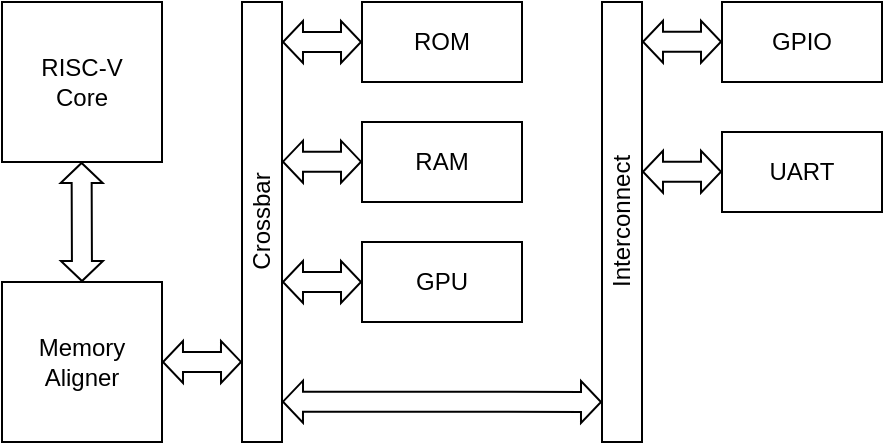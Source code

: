 <mxfile version="21.2.3" type="device">
  <diagram name="Page-1" id="UmiWTSC5wWP8ugJTsHOZ">
    <mxGraphModel dx="819" dy="454" grid="1" gridSize="10" guides="1" tooltips="1" connect="1" arrows="1" fold="1" page="1" pageScale="1" pageWidth="827" pageHeight="1169" math="0" shadow="0">
      <root>
        <mxCell id="0" />
        <mxCell id="1" parent="0" />
        <mxCell id="FHLjFzFh86YU1NFtjN-G-1" value="" style="rounded=0;whiteSpace=wrap;html=1;" parent="1" vertex="1">
          <mxGeometry x="160" y="200" width="20" height="220" as="geometry" />
        </mxCell>
        <mxCell id="FHLjFzFh86YU1NFtjN-G-3" value="&lt;div&gt;RISC-V&lt;/div&gt;&lt;div&gt;Core&lt;br&gt;&lt;/div&gt;" style="whiteSpace=wrap;html=1;aspect=fixed;" parent="1" vertex="1">
          <mxGeometry x="40" y="200" width="80" height="80" as="geometry" />
        </mxCell>
        <mxCell id="FHLjFzFh86YU1NFtjN-G-4" value="&lt;div&gt;Memory&lt;/div&gt;&lt;div&gt;Aligner&lt;br&gt;&lt;/div&gt;" style="whiteSpace=wrap;html=1;aspect=fixed;" parent="1" vertex="1">
          <mxGeometry x="40" y="340" width="80" height="80" as="geometry" />
        </mxCell>
        <mxCell id="FHLjFzFh86YU1NFtjN-G-5" value="&lt;div&gt;Crossbar&lt;/div&gt;" style="text;html=1;align=center;verticalAlign=middle;resizable=0;points=[];autosize=1;strokeColor=none;fillColor=none;rotation=-90;" parent="1" vertex="1">
          <mxGeometry x="135" y="295" width="70" height="30" as="geometry" />
        </mxCell>
        <mxCell id="FHLjFzFh86YU1NFtjN-G-7" value="ROM" style="rounded=0;whiteSpace=wrap;html=1;" parent="1" vertex="1">
          <mxGeometry x="220" y="200" width="80" height="40" as="geometry" />
        </mxCell>
        <mxCell id="FHLjFzFh86YU1NFtjN-G-8" value="RAM" style="rounded=0;whiteSpace=wrap;html=1;" parent="1" vertex="1">
          <mxGeometry x="220" y="260" width="80" height="40" as="geometry" />
        </mxCell>
        <mxCell id="FHLjFzFh86YU1NFtjN-G-9" value="GPU" style="rounded=0;whiteSpace=wrap;html=1;" parent="1" vertex="1">
          <mxGeometry x="220" y="320" width="80" height="40" as="geometry" />
        </mxCell>
        <mxCell id="FHLjFzFh86YU1NFtjN-G-10" value="" style="rounded=0;whiteSpace=wrap;html=1;" parent="1" vertex="1">
          <mxGeometry x="340" y="200" width="20" height="220" as="geometry" />
        </mxCell>
        <mxCell id="FHLjFzFh86YU1NFtjN-G-11" value="Interconnect" style="text;html=1;align=center;verticalAlign=middle;resizable=0;points=[];autosize=1;strokeColor=none;fillColor=none;rotation=-90;" parent="1" vertex="1">
          <mxGeometry x="305" y="295" width="90" height="30" as="geometry" />
        </mxCell>
        <mxCell id="FHLjFzFh86YU1NFtjN-G-12" value="GPIO" style="rounded=0;whiteSpace=wrap;html=1;" parent="1" vertex="1">
          <mxGeometry x="400" y="200" width="80" height="40" as="geometry" />
        </mxCell>
        <mxCell id="FHLjFzFh86YU1NFtjN-G-13" value="UART" style="rounded=0;whiteSpace=wrap;html=1;" parent="1" vertex="1">
          <mxGeometry x="400" y="265" width="80" height="40" as="geometry" />
        </mxCell>
        <mxCell id="eUnBRWrhTFO_GOYDaMK3-3" value="" style="shape=flexArrow;endArrow=classic;startArrow=classic;html=1;rounded=0;labelBackgroundColor=default;strokeColor=default;fontFamily=Helvetica;fontSize=11;fontColor=default;startSize=3;endSize=3;startWidth=10;endWidth=10;exitX=0.5;exitY=0;exitDx=0;exitDy=0;" edge="1" parent="1" source="FHLjFzFh86YU1NFtjN-G-4">
          <mxGeometry width="100" height="100" relative="1" as="geometry">
            <mxPoint x="79.8" y="320" as="sourcePoint" />
            <mxPoint x="79.8" y="280" as="targetPoint" />
          </mxGeometry>
        </mxCell>
        <mxCell id="eUnBRWrhTFO_GOYDaMK3-4" value="" style="shape=flexArrow;endArrow=classic;startArrow=classic;html=1;rounded=0;labelBackgroundColor=default;strokeColor=default;fontFamily=Helvetica;fontSize=11;fontColor=default;startSize=3;endSize=3;startWidth=10;endWidth=10;entryX=1;entryY=0.5;entryDx=0;entryDy=0;exitX=0;exitY=0.818;exitDx=0;exitDy=0;exitPerimeter=0;" edge="1" parent="1" source="FHLjFzFh86YU1NFtjN-G-1" target="FHLjFzFh86YU1NFtjN-G-4">
          <mxGeometry width="100" height="100" relative="1" as="geometry">
            <mxPoint x="150" y="380" as="sourcePoint" />
            <mxPoint x="150" y="160" as="targetPoint" />
          </mxGeometry>
        </mxCell>
        <mxCell id="eUnBRWrhTFO_GOYDaMK3-5" value="" style="shape=flexArrow;endArrow=classic;startArrow=classic;html=1;rounded=0;labelBackgroundColor=default;strokeColor=default;fontFamily=Helvetica;fontSize=11;fontColor=default;startSize=3;endSize=3;startWidth=10;endWidth=10;entryX=1;entryY=0.091;entryDx=0;entryDy=0;entryPerimeter=0;" edge="1" parent="1" target="FHLjFzFh86YU1NFtjN-G-1">
          <mxGeometry width="100" height="100" relative="1" as="geometry">
            <mxPoint x="220" y="220" as="sourcePoint" />
            <mxPoint x="280" y="180" as="targetPoint" />
          </mxGeometry>
        </mxCell>
        <mxCell id="eUnBRWrhTFO_GOYDaMK3-7" value="" style="shape=flexArrow;endArrow=classic;startArrow=classic;html=1;rounded=0;labelBackgroundColor=default;strokeColor=default;fontFamily=Helvetica;fontSize=11;fontColor=default;startSize=3;endSize=3;startWidth=10;endWidth=10;entryX=1;entryY=0.091;entryDx=0;entryDy=0;entryPerimeter=0;" edge="1" parent="1">
          <mxGeometry width="100" height="100" relative="1" as="geometry">
            <mxPoint x="220" y="279.83" as="sourcePoint" />
            <mxPoint x="180" y="279.83" as="targetPoint" />
          </mxGeometry>
        </mxCell>
        <mxCell id="eUnBRWrhTFO_GOYDaMK3-8" value="" style="shape=flexArrow;endArrow=classic;startArrow=classic;html=1;rounded=0;labelBackgroundColor=default;strokeColor=default;fontFamily=Helvetica;fontSize=11;fontColor=default;startSize=3;endSize=3;startWidth=10;endWidth=10;entryX=1;entryY=0.091;entryDx=0;entryDy=0;entryPerimeter=0;" edge="1" parent="1">
          <mxGeometry width="100" height="100" relative="1" as="geometry">
            <mxPoint x="220" y="340" as="sourcePoint" />
            <mxPoint x="180" y="340" as="targetPoint" />
          </mxGeometry>
        </mxCell>
        <mxCell id="eUnBRWrhTFO_GOYDaMK3-9" value="" style="shape=flexArrow;endArrow=classic;startArrow=classic;html=1;rounded=0;labelBackgroundColor=default;strokeColor=default;fontFamily=Helvetica;fontSize=11;fontColor=default;startSize=3;endSize=3;startWidth=10;endWidth=10;entryX=1;entryY=0.091;entryDx=0;entryDy=0;entryPerimeter=0;exitX=0;exitY=0.909;exitDx=0;exitDy=0;exitPerimeter=0;" edge="1" parent="1" source="FHLjFzFh86YU1NFtjN-G-10">
          <mxGeometry width="100" height="100" relative="1" as="geometry">
            <mxPoint x="220" y="399.83" as="sourcePoint" />
            <mxPoint x="180" y="399.83" as="targetPoint" />
          </mxGeometry>
        </mxCell>
        <mxCell id="eUnBRWrhTFO_GOYDaMK3-10" value="" style="shape=flexArrow;endArrow=classic;startArrow=classic;html=1;rounded=0;labelBackgroundColor=default;strokeColor=default;fontFamily=Helvetica;fontSize=11;fontColor=default;startSize=3;endSize=3;startWidth=10;endWidth=10;entryX=1;entryY=0.091;entryDx=0;entryDy=0;entryPerimeter=0;" edge="1" parent="1">
          <mxGeometry width="100" height="100" relative="1" as="geometry">
            <mxPoint x="400" y="219.86" as="sourcePoint" />
            <mxPoint x="360" y="219.86" as="targetPoint" />
          </mxGeometry>
        </mxCell>
        <mxCell id="eUnBRWrhTFO_GOYDaMK3-11" value="" style="shape=flexArrow;endArrow=classic;startArrow=classic;html=1;rounded=0;labelBackgroundColor=default;strokeColor=default;fontFamily=Helvetica;fontSize=11;fontColor=default;startSize=3;endSize=3;startWidth=10;endWidth=10;entryX=1;entryY=0.091;entryDx=0;entryDy=0;entryPerimeter=0;" edge="1" parent="1">
          <mxGeometry width="100" height="100" relative="1" as="geometry">
            <mxPoint x="400" y="284.86" as="sourcePoint" />
            <mxPoint x="360" y="284.86" as="targetPoint" />
          </mxGeometry>
        </mxCell>
      </root>
    </mxGraphModel>
  </diagram>
</mxfile>
